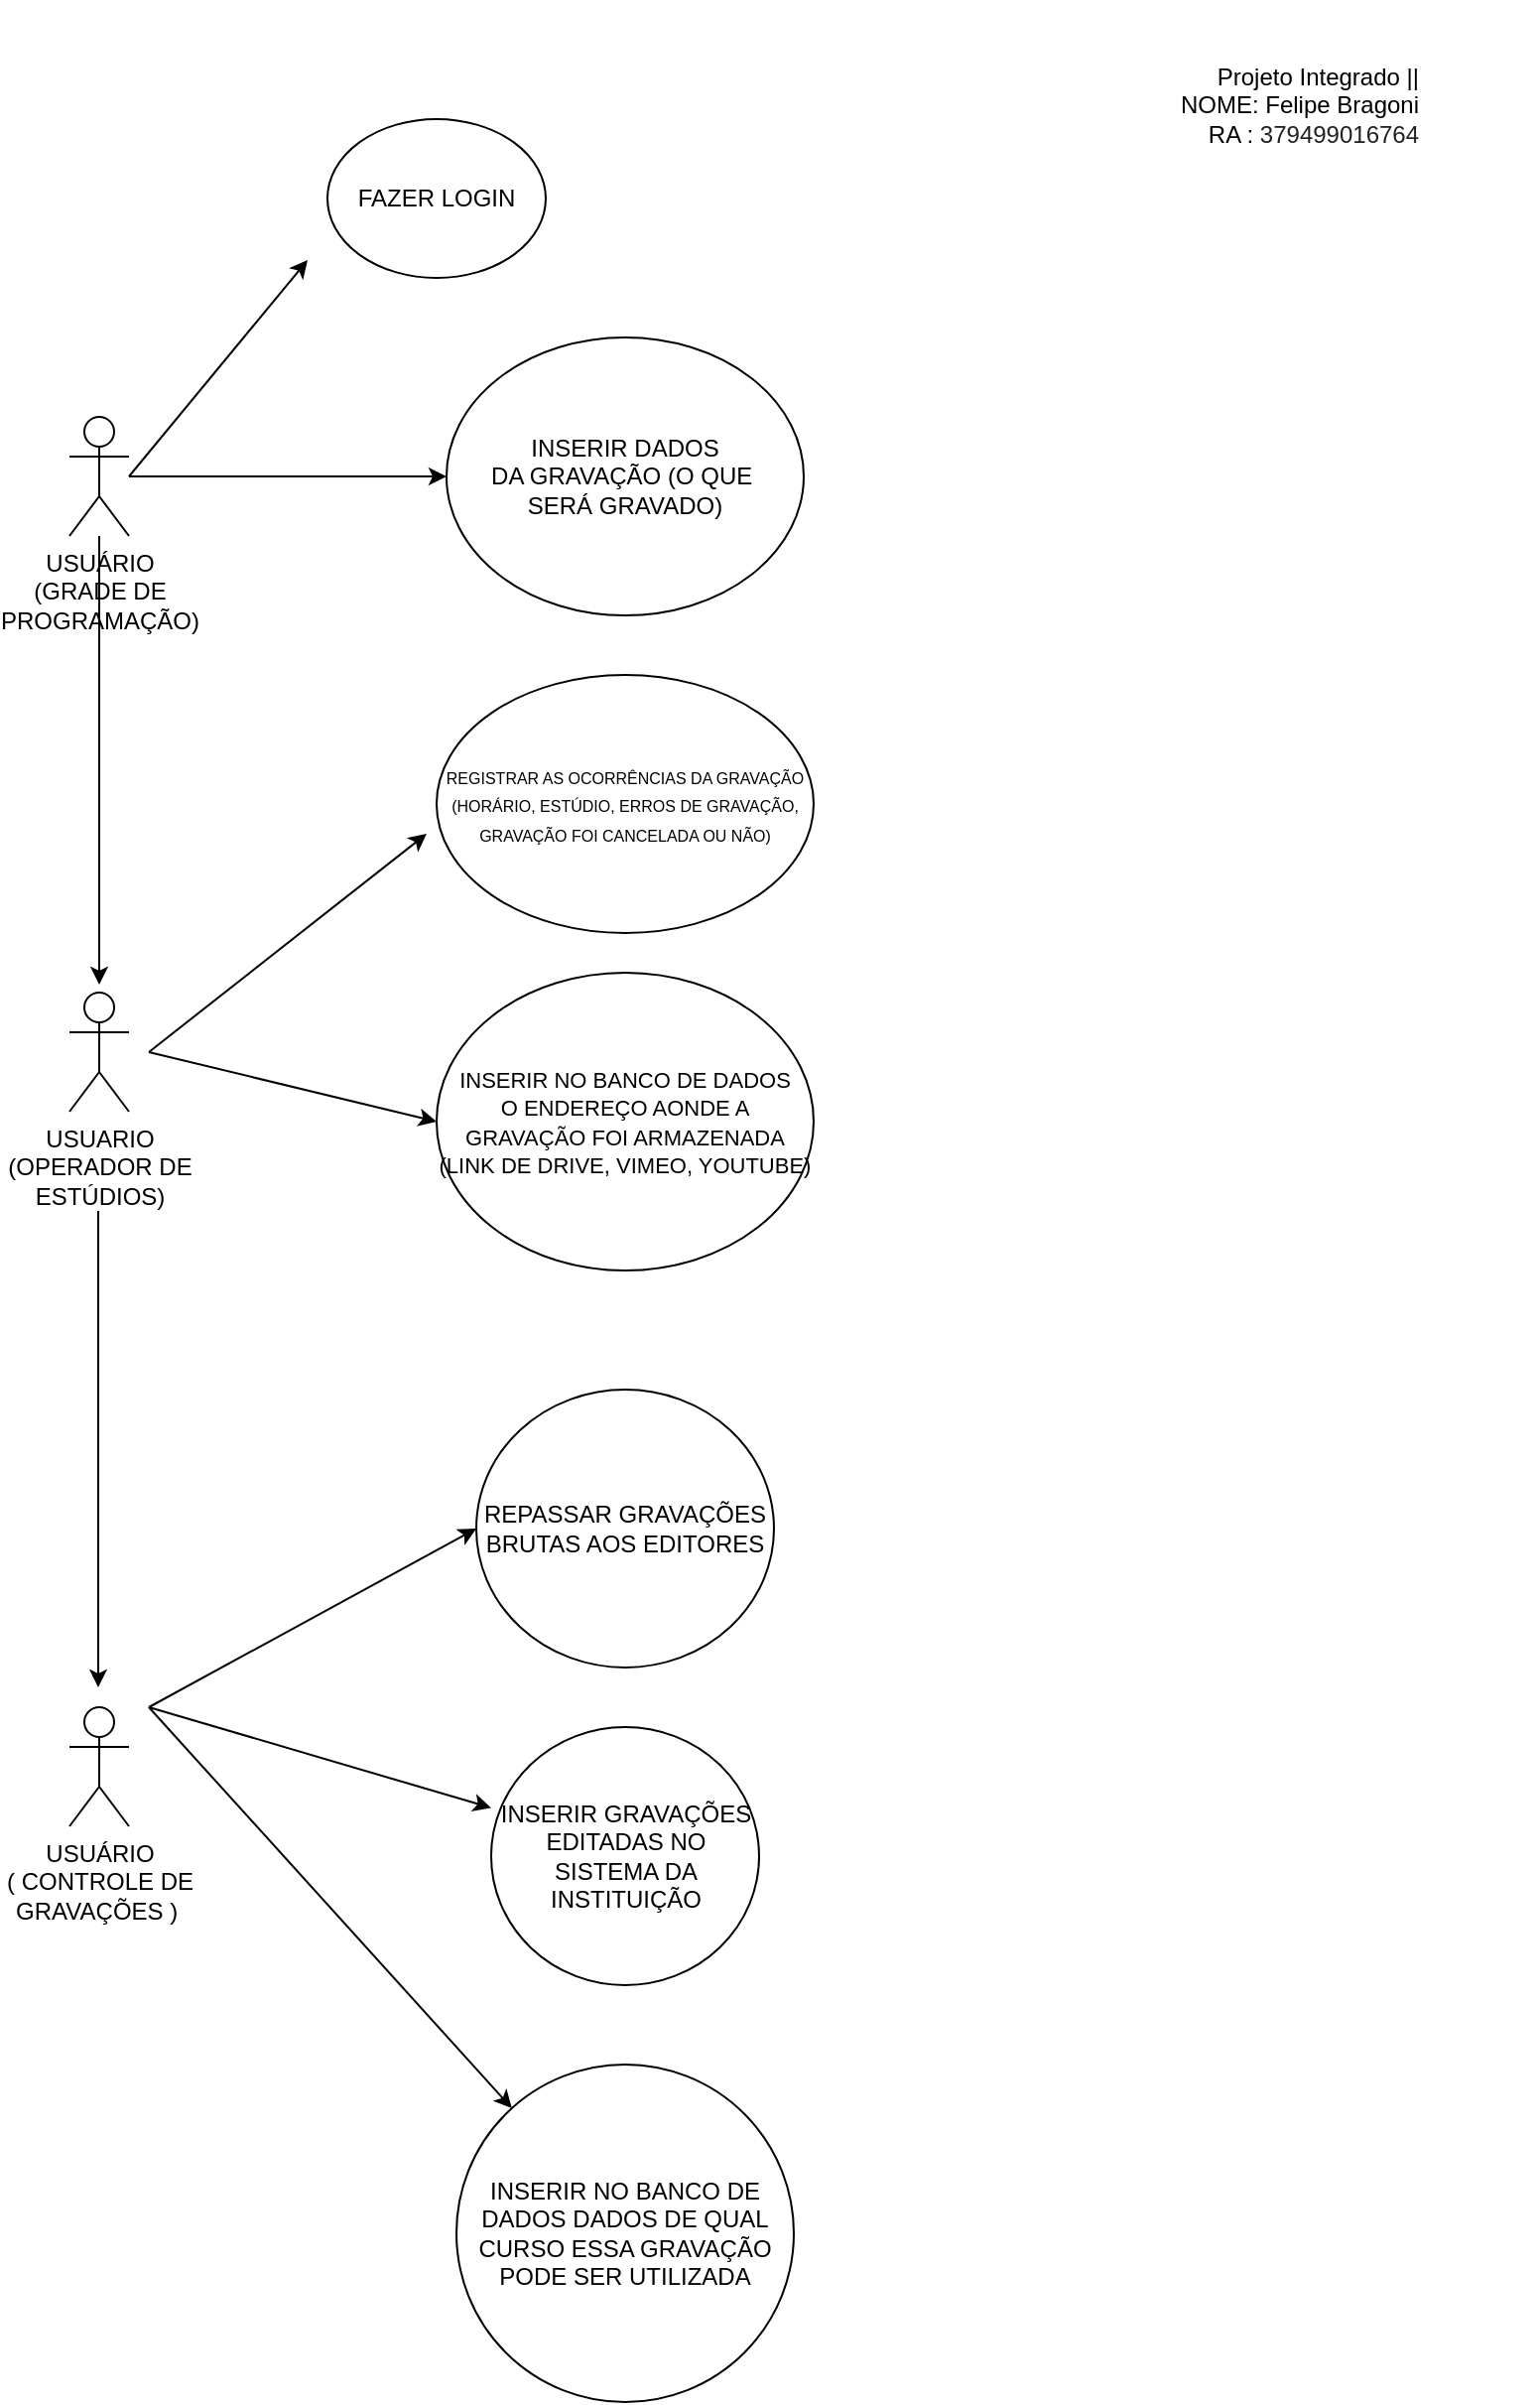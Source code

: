 <mxfile version="13.8.8" type="device"><diagram id="DLlGXArdFnO6EcHMvpdT" name="Página-1"><mxGraphModel dx="1422" dy="762" grid="1" gridSize="10" guides="1" tooltips="1" connect="1" arrows="1" fold="1" page="1" pageScale="1" pageWidth="827" pageHeight="1169" math="0" shadow="0"><root><mxCell id="0"/><mxCell id="1" parent="0"/><mxCell id="-fH2it9vUHm40Q3_pV9t-5" value="" style="edgeStyle=orthogonalEdgeStyle;rounded=0;orthogonalLoop=1;jettySize=auto;html=1;" parent="1" source="-fH2it9vUHm40Q3_pV9t-1" edge="1"><mxGeometry relative="1" as="geometry"><mxPoint x="55" y="370" as="sourcePoint"/><mxPoint x="55" y="536" as="targetPoint"/><Array as="points"/></mxGeometry></mxCell><object label="USUÁRIO&lt;br&gt;(GRADE DE &lt;br&gt;PROGRAMAÇÃO)" id="-fH2it9vUHm40Q3_pV9t-1"><mxCell style="shape=umlActor;verticalLabelPosition=bottom;verticalAlign=top;html=1;outlineConnect=0;" parent="1" vertex="1"><mxGeometry x="40" y="250" width="30" height="60" as="geometry"/></mxCell></object><mxCell id="-fH2it9vUHm40Q3_pV9t-2" value="FAZER LOGIN" style="ellipse;whiteSpace=wrap;html=1;" parent="1" vertex="1"><mxGeometry x="170" y="100" width="110" height="80" as="geometry"/></mxCell><mxCell id="-fH2it9vUHm40Q3_pV9t-3" value="INSERIR DADOS&lt;br&gt;DA GRAVAÇÃO (O QUE&amp;nbsp;&lt;br&gt;SERÁ GRAVADO)" style="ellipse;whiteSpace=wrap;html=1;" parent="1" vertex="1"><mxGeometry x="230" y="210" width="180" height="140" as="geometry"/></mxCell><mxCell id="-fH2it9vUHm40Q3_pV9t-4" value="USUARIO&lt;br&gt;(OPERADOR DE&lt;br&gt;ESTÚDIOS)" style="shape=umlActor;verticalLabelPosition=bottom;verticalAlign=top;html=1;outlineConnect=0;" parent="1" vertex="1"><mxGeometry x="40" y="540" width="30" height="60" as="geometry"/></mxCell><mxCell id="-fH2it9vUHm40Q3_pV9t-7" value="USUÁRIO&lt;br&gt;( CONTROLE DE&lt;br&gt;GRAVAÇÕES )&amp;nbsp;" style="shape=umlActor;verticalLabelPosition=bottom;verticalAlign=top;html=1;outlineConnect=0;" parent="1" vertex="1"><mxGeometry x="40" y="900" width="30" height="60" as="geometry"/></mxCell><mxCell id="-fH2it9vUHm40Q3_pV9t-8" value="" style="endArrow=classic;html=1;" parent="1" edge="1"><mxGeometry width="50" height="50" relative="1" as="geometry"><mxPoint x="54.5" y="650" as="sourcePoint"/><mxPoint x="54.5" y="890" as="targetPoint"/></mxGeometry></mxCell><mxCell id="-fH2it9vUHm40Q3_pV9t-14" value="" style="endArrow=classic;html=1;" parent="1" edge="1"><mxGeometry width="50" height="50" relative="1" as="geometry"><mxPoint x="70" y="280" as="sourcePoint"/><mxPoint x="230" y="280" as="targetPoint"/><Array as="points"/></mxGeometry></mxCell><mxCell id="-fH2it9vUHm40Q3_pV9t-16" value="" style="endArrow=classic;html=1;" parent="1" edge="1"><mxGeometry width="50" height="50" relative="1" as="geometry"><mxPoint x="70" y="280" as="sourcePoint"/><mxPoint x="160" y="171" as="targetPoint"/></mxGeometry></mxCell><mxCell id="-fH2it9vUHm40Q3_pV9t-17" value="&lt;font style=&quot;font-size: 11px&quot;&gt;INSERIR NO BANCO DE DADOS&lt;br&gt;O ENDEREÇO AONDE A GRAVAÇÃO FOI ARMAZENADA (LINK DE DRIVE, VIMEO, YOUTUBE)&lt;/font&gt;" style="ellipse;whiteSpace=wrap;html=1;" parent="1" vertex="1"><mxGeometry x="225" y="530" width="190" height="150" as="geometry"/></mxCell><mxCell id="-fH2it9vUHm40Q3_pV9t-18" value="&lt;div&gt;&lt;span&gt;&lt;font style=&quot;font-size: 8px&quot;&gt;REGISTRAR AS OCORRÊNCIAS DA GRAVAÇÃO (HORÁRIO, ESTÚDIO, ERROS DE GRAVAÇÃO, GRAVAÇÃO FOI CANCELADA OU NÃO)&lt;/font&gt;&lt;/span&gt;&lt;/div&gt;" style="ellipse;whiteSpace=wrap;html=1;align=center;" parent="1" vertex="1"><mxGeometry x="225" y="380" width="190" height="130" as="geometry"/></mxCell><mxCell id="-fH2it9vUHm40Q3_pV9t-22" value="" style="endArrow=classic;html=1;" parent="1" edge="1"><mxGeometry width="50" height="50" relative="1" as="geometry"><mxPoint x="80" y="570" as="sourcePoint"/><mxPoint x="220" y="460" as="targetPoint"/></mxGeometry></mxCell><mxCell id="-fH2it9vUHm40Q3_pV9t-24" value="" style="endArrow=classic;html=1;entryX=0;entryY=0.5;entryDx=0;entryDy=0;" parent="1" edge="1" target="-fH2it9vUHm40Q3_pV9t-17"><mxGeometry width="50" height="50" relative="1" as="geometry"><mxPoint x="80" y="570" as="sourcePoint"/><mxPoint x="300" y="660" as="targetPoint"/></mxGeometry></mxCell><mxCell id="-fH2it9vUHm40Q3_pV9t-25" value="REPASSAR GRAVAÇÕES BRUTAS AOS EDITORES" style="ellipse;whiteSpace=wrap;html=1;" parent="1" vertex="1"><mxGeometry x="245" y="740" width="150" height="140" as="geometry"/></mxCell><mxCell id="-fH2it9vUHm40Q3_pV9t-26" value="INSERIR GRAVAÇÕES EDITADAS NO SISTEMA DA INSTITUIÇÃO" style="ellipse;whiteSpace=wrap;html=1;" parent="1" vertex="1"><mxGeometry x="252.5" y="910" width="135" height="130" as="geometry"/></mxCell><mxCell id="-fH2it9vUHm40Q3_pV9t-28" value="INSERIR NO BANCO DE DADOS DADOS DE QUAL CURSO ESSA GRAVAÇÃO PODE SER UTILIZADA" style="ellipse;whiteSpace=wrap;html=1;" parent="1" vertex="1"><mxGeometry x="235" y="1080" width="170" height="170" as="geometry"/></mxCell><mxCell id="-fH2it9vUHm40Q3_pV9t-29" value="" style="endArrow=classic;html=1;entryX=0;entryY=0.5;entryDx=0;entryDy=0;" parent="1" edge="1" target="-fH2it9vUHm40Q3_pV9t-25"><mxGeometry width="50" height="50" relative="1" as="geometry"><mxPoint x="80" y="900" as="sourcePoint"/><mxPoint x="180" y="880" as="targetPoint"/></mxGeometry></mxCell><mxCell id="-fH2it9vUHm40Q3_pV9t-31" value="" style="endArrow=classic;html=1;entryX=0;entryY=0.313;entryDx=0;entryDy=0;entryPerimeter=0;" parent="1" edge="1" target="-fH2it9vUHm40Q3_pV9t-26"><mxGeometry width="50" height="50" relative="1" as="geometry"><mxPoint x="80" y="900" as="sourcePoint"/><mxPoint x="290" y="930" as="targetPoint"/></mxGeometry></mxCell><mxCell id="-fH2it9vUHm40Q3_pV9t-32" value="" style="endArrow=classic;html=1;" parent="1" edge="1" target="-fH2it9vUHm40Q3_pV9t-28"><mxGeometry width="50" height="50" relative="1" as="geometry"><mxPoint x="80" y="900" as="sourcePoint"/><mxPoint x="190" y="970" as="targetPoint"/></mxGeometry></mxCell><mxCell id="-fH2it9vUHm40Q3_pV9t-33" value="&lt;div style=&quot;text-align: right&quot;&gt;&lt;span&gt;Projeto Integrado ||&lt;/span&gt;&lt;/div&gt;&lt;div style=&quot;text-align: right&quot;&gt;&lt;span&gt;NOME: Felipe Bragoni&lt;/span&gt;&lt;/div&gt;&lt;div style=&quot;text-align: right&quot;&gt;&lt;span&gt;RA :&amp;nbsp;&lt;/span&gt;&lt;span style=&quot;background-color: rgb(255 , 255 , 255)&quot;&gt;&lt;font color=&quot;#212121&quot;&gt;379499016764&lt;/font&gt;&lt;/span&gt;&lt;/div&gt;&lt;span style=&quot;background-color: rgb(255 , 255 , 255)&quot;&gt;&lt;br&gt;&lt;/span&gt;" style="text;html=1;strokeColor=none;fillColor=none;align=center;verticalAlign=middle;whiteSpace=wrap;rounded=0;" parent="1" vertex="1"><mxGeometry x="540" y="40" width="240" height="120" as="geometry"/></mxCell></root></mxGraphModel></diagram></mxfile>